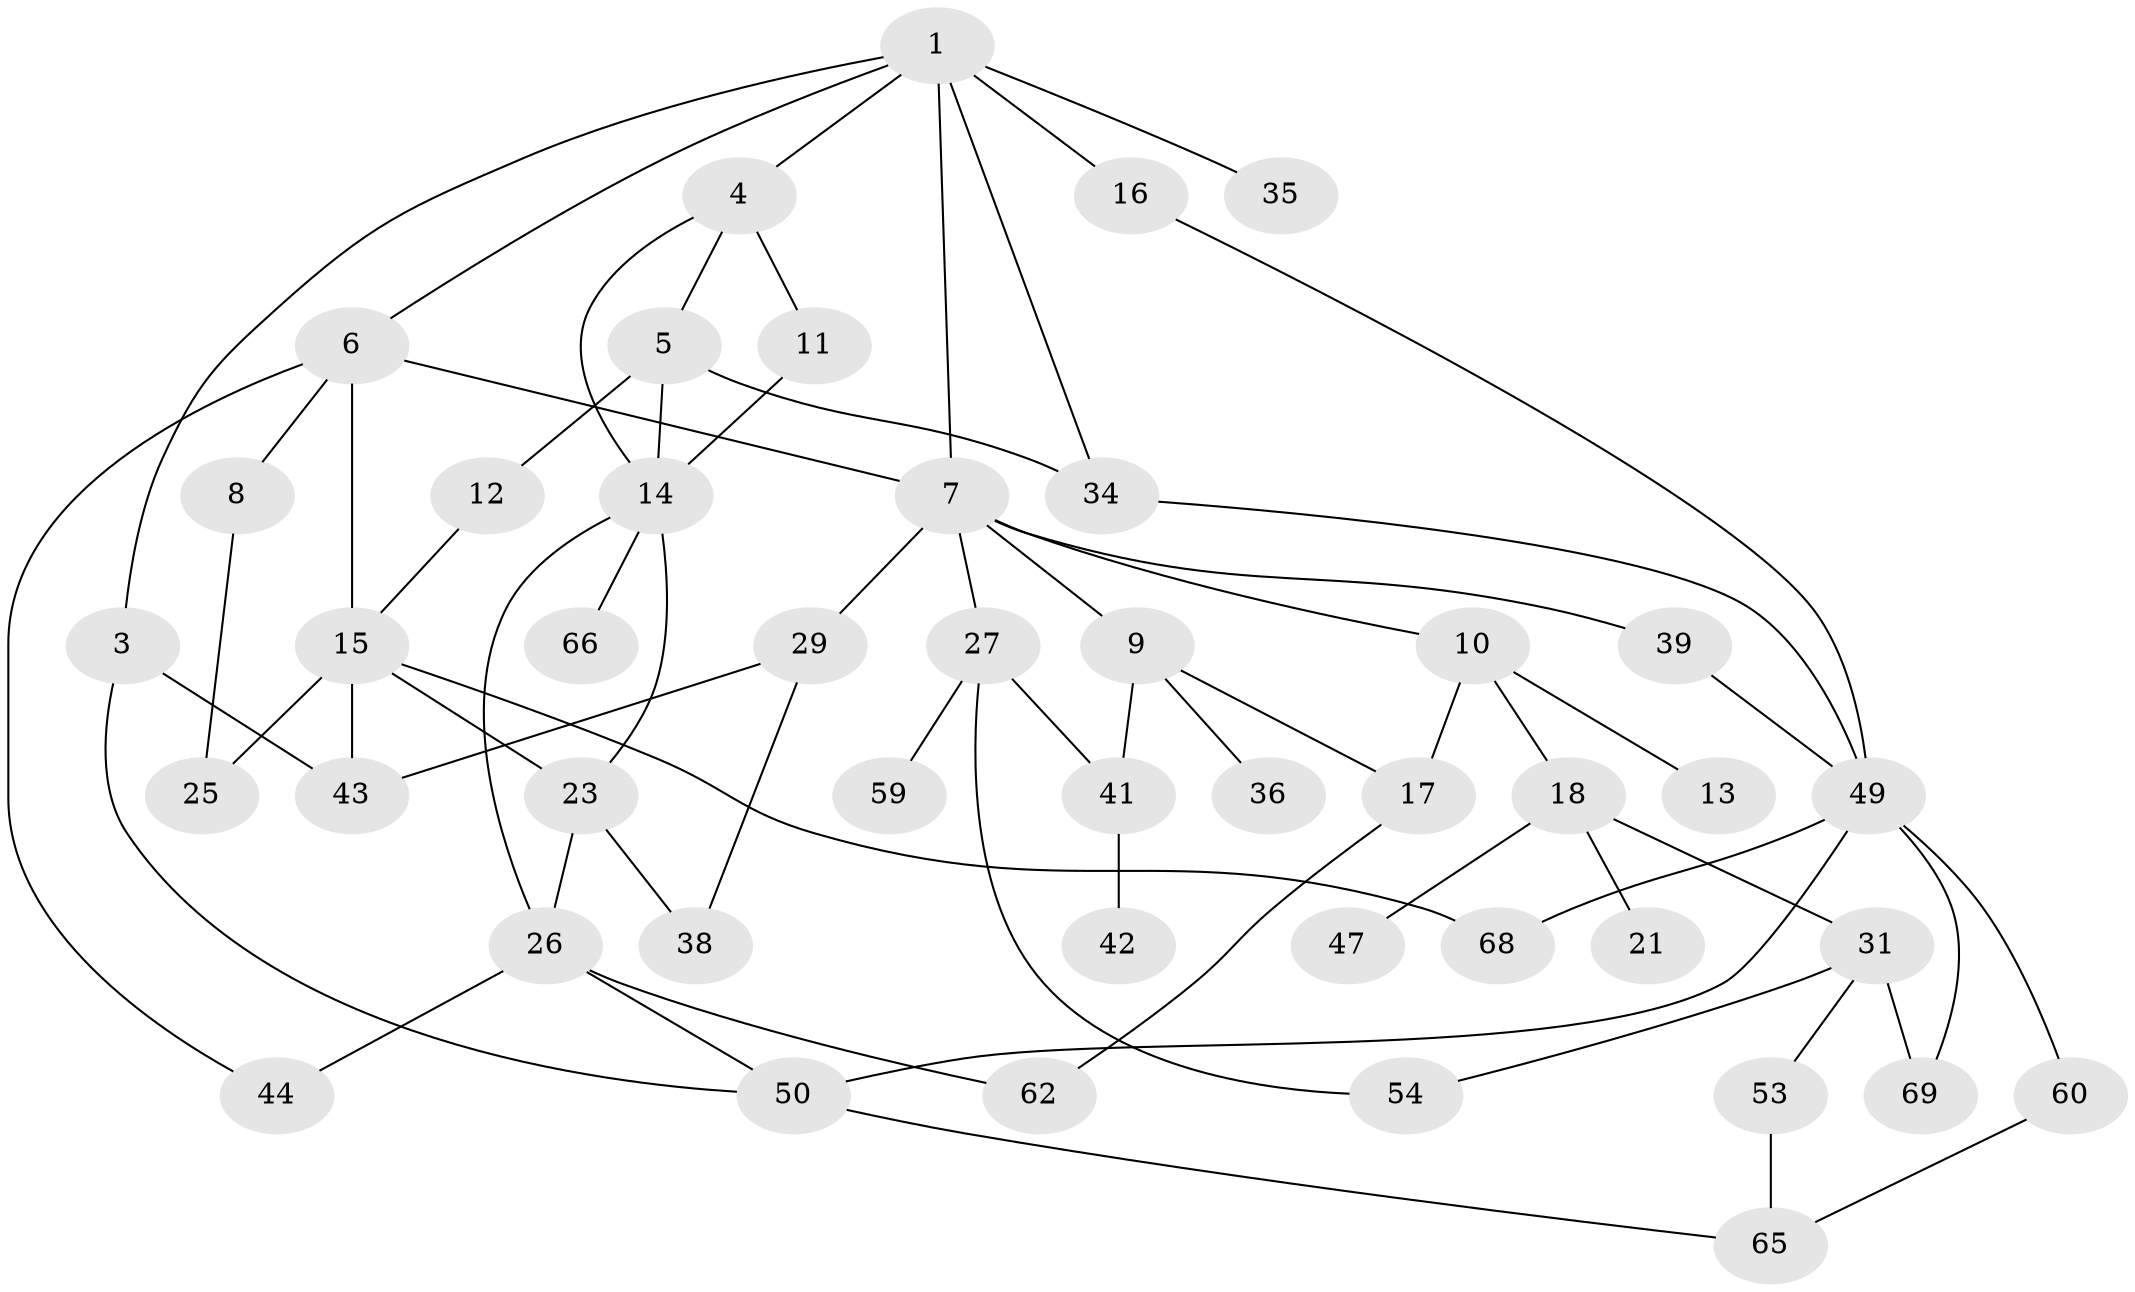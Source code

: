 // Generated by graph-tools (version 1.1) at 2025/23/03/03/25 07:23:34]
// undirected, 45 vertices, 68 edges
graph export_dot {
graph [start="1"]
  node [color=gray90,style=filled];
  1 [super="+2"];
  3 [super="+64"];
  4;
  5 [super="+58"];
  6 [super="+20"];
  7 [super="+22"];
  8;
  9 [super="+40"];
  10;
  11 [super="+52"];
  12;
  13 [super="+28"];
  14 [super="+30"];
  15 [super="+24"];
  16 [super="+37"];
  17 [super="+19"];
  18 [super="+45"];
  21;
  23 [super="+33"];
  25;
  26 [super="+32"];
  27 [super="+46"];
  29 [super="+56"];
  31 [super="+57"];
  34 [super="+63"];
  35;
  36;
  38;
  39 [super="+55"];
  41 [super="+48"];
  42;
  43 [super="+61"];
  44;
  47;
  49 [super="+51"];
  50;
  53;
  54;
  59;
  60;
  62;
  65 [super="+67"];
  66;
  68;
  69;
  1 -- 3;
  1 -- 4;
  1 -- 16;
  1 -- 34;
  1 -- 35;
  1 -- 6;
  1 -- 7;
  3 -- 50;
  3 -- 43;
  4 -- 5;
  4 -- 11;
  4 -- 14;
  5 -- 12;
  5 -- 14;
  5 -- 34;
  6 -- 8;
  6 -- 7;
  6 -- 44;
  6 -- 15;
  7 -- 9;
  7 -- 10;
  7 -- 39;
  7 -- 27;
  7 -- 29;
  8 -- 25;
  9 -- 36;
  9 -- 17;
  9 -- 41;
  10 -- 13;
  10 -- 17;
  10 -- 18;
  11 -- 14;
  12 -- 15;
  14 -- 23;
  14 -- 26;
  14 -- 66;
  15 -- 43;
  15 -- 68;
  15 -- 25;
  15 -- 23;
  16 -- 49;
  17 -- 62;
  18 -- 21;
  18 -- 31;
  18 -- 47;
  23 -- 38;
  23 -- 26;
  26 -- 50;
  26 -- 44;
  26 -- 62;
  27 -- 54;
  27 -- 59;
  27 -- 41;
  29 -- 38;
  29 -- 43;
  31 -- 53;
  31 -- 69;
  31 -- 54;
  34 -- 49;
  39 -- 49 [weight=2];
  41 -- 42;
  49 -- 50;
  49 -- 60;
  49 -- 68;
  49 -- 69;
  50 -- 65;
  53 -- 65;
  60 -- 65;
}
